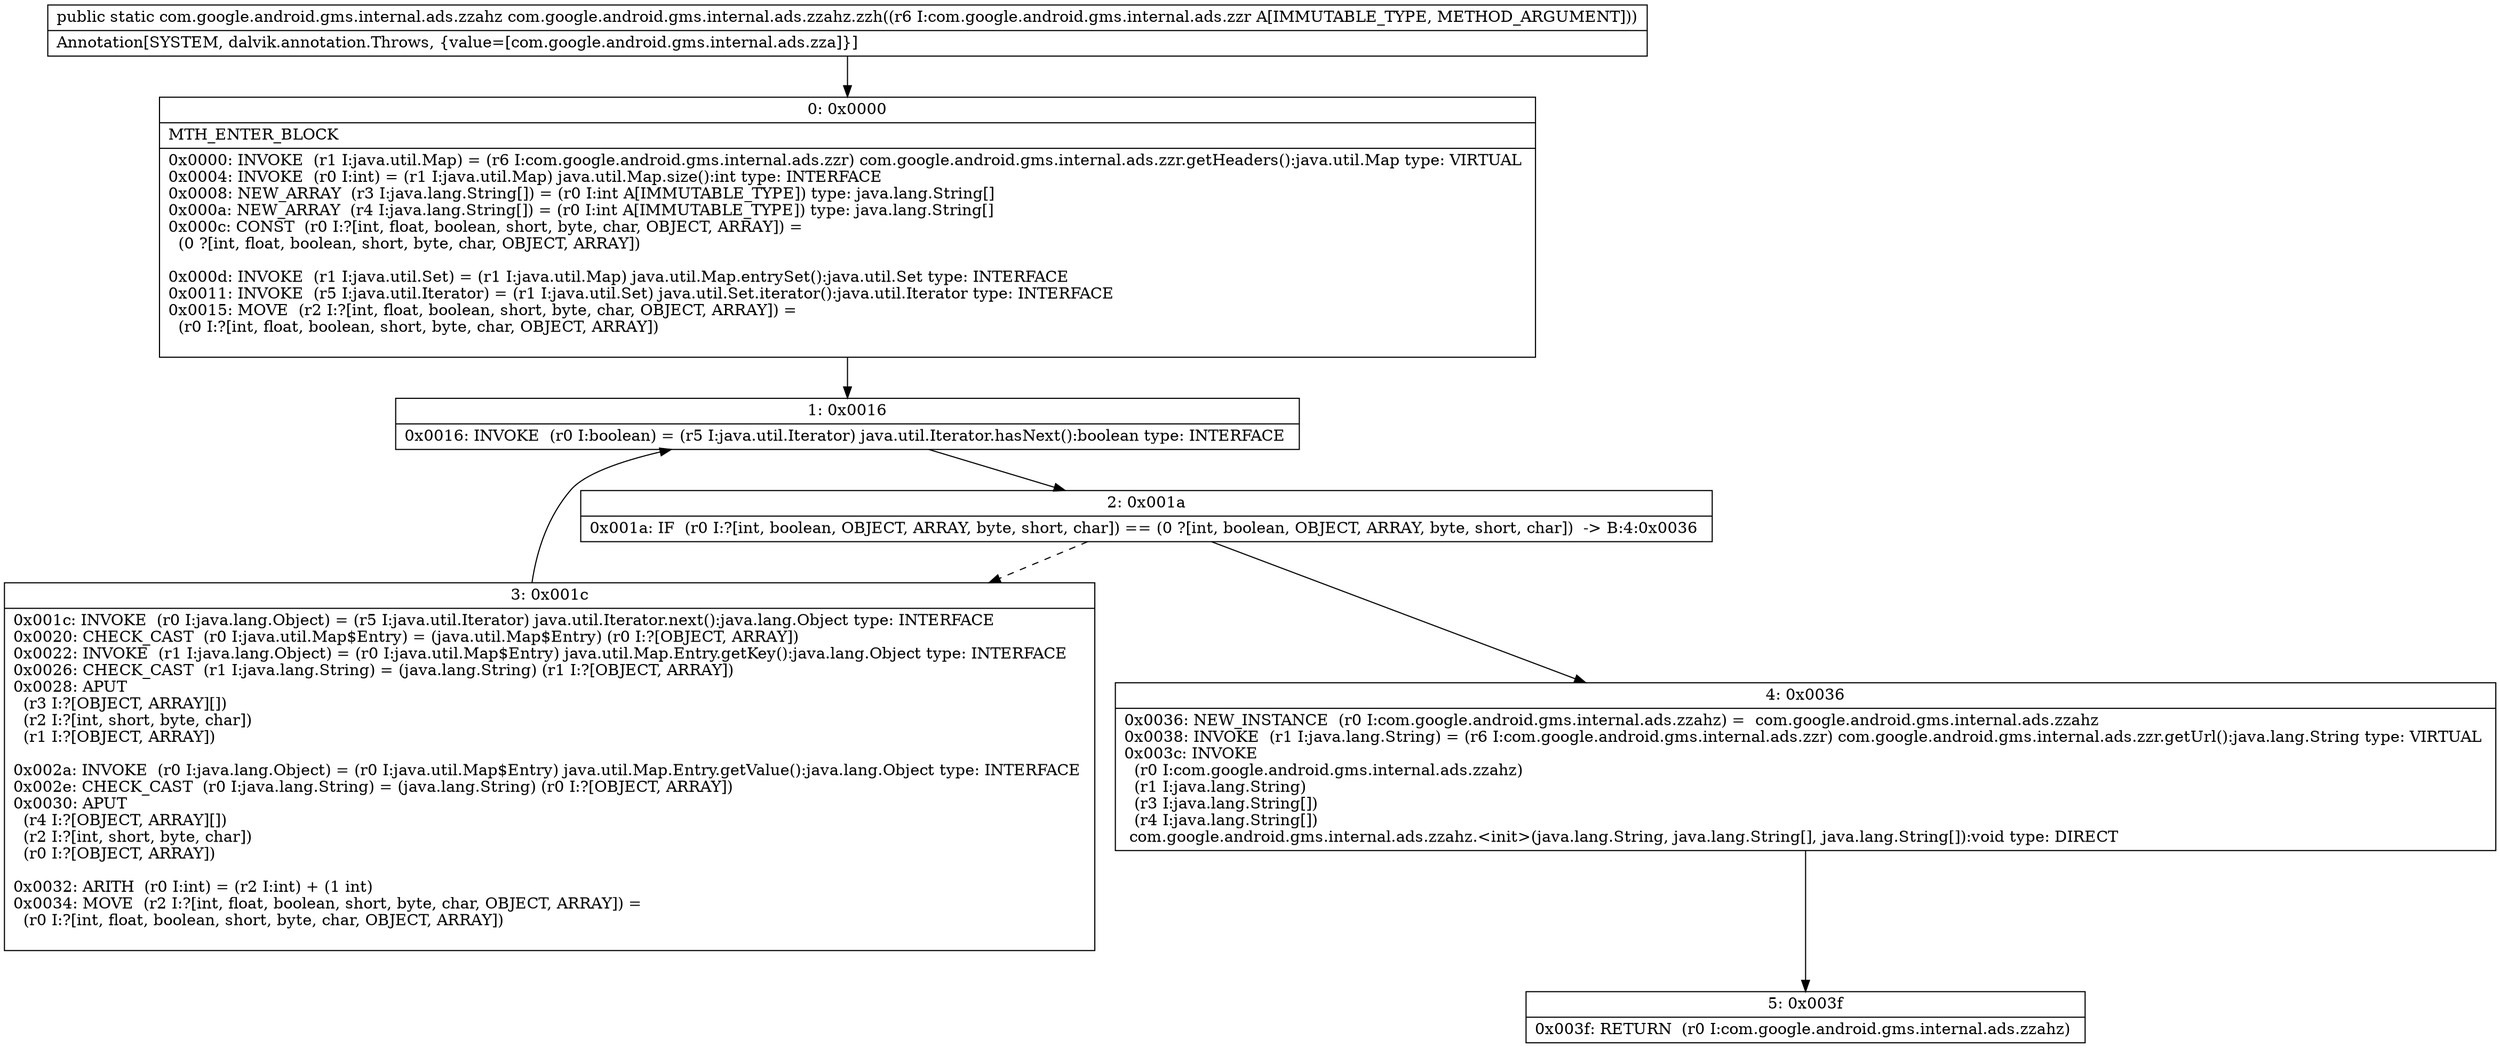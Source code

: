 digraph "CFG forcom.google.android.gms.internal.ads.zzahz.zzh(Lcom\/google\/android\/gms\/internal\/ads\/zzr;)Lcom\/google\/android\/gms\/internal\/ads\/zzahz;" {
Node_0 [shape=record,label="{0\:\ 0x0000|MTH_ENTER_BLOCK\l|0x0000: INVOKE  (r1 I:java.util.Map) = (r6 I:com.google.android.gms.internal.ads.zzr) com.google.android.gms.internal.ads.zzr.getHeaders():java.util.Map type: VIRTUAL \l0x0004: INVOKE  (r0 I:int) = (r1 I:java.util.Map) java.util.Map.size():int type: INTERFACE \l0x0008: NEW_ARRAY  (r3 I:java.lang.String[]) = (r0 I:int A[IMMUTABLE_TYPE]) type: java.lang.String[] \l0x000a: NEW_ARRAY  (r4 I:java.lang.String[]) = (r0 I:int A[IMMUTABLE_TYPE]) type: java.lang.String[] \l0x000c: CONST  (r0 I:?[int, float, boolean, short, byte, char, OBJECT, ARRAY]) = \l  (0 ?[int, float, boolean, short, byte, char, OBJECT, ARRAY])\l \l0x000d: INVOKE  (r1 I:java.util.Set) = (r1 I:java.util.Map) java.util.Map.entrySet():java.util.Set type: INTERFACE \l0x0011: INVOKE  (r5 I:java.util.Iterator) = (r1 I:java.util.Set) java.util.Set.iterator():java.util.Iterator type: INTERFACE \l0x0015: MOVE  (r2 I:?[int, float, boolean, short, byte, char, OBJECT, ARRAY]) = \l  (r0 I:?[int, float, boolean, short, byte, char, OBJECT, ARRAY])\l \l}"];
Node_1 [shape=record,label="{1\:\ 0x0016|0x0016: INVOKE  (r0 I:boolean) = (r5 I:java.util.Iterator) java.util.Iterator.hasNext():boolean type: INTERFACE \l}"];
Node_2 [shape=record,label="{2\:\ 0x001a|0x001a: IF  (r0 I:?[int, boolean, OBJECT, ARRAY, byte, short, char]) == (0 ?[int, boolean, OBJECT, ARRAY, byte, short, char])  \-\> B:4:0x0036 \l}"];
Node_3 [shape=record,label="{3\:\ 0x001c|0x001c: INVOKE  (r0 I:java.lang.Object) = (r5 I:java.util.Iterator) java.util.Iterator.next():java.lang.Object type: INTERFACE \l0x0020: CHECK_CAST  (r0 I:java.util.Map$Entry) = (java.util.Map$Entry) (r0 I:?[OBJECT, ARRAY]) \l0x0022: INVOKE  (r1 I:java.lang.Object) = (r0 I:java.util.Map$Entry) java.util.Map.Entry.getKey():java.lang.Object type: INTERFACE \l0x0026: CHECK_CAST  (r1 I:java.lang.String) = (java.lang.String) (r1 I:?[OBJECT, ARRAY]) \l0x0028: APUT  \l  (r3 I:?[OBJECT, ARRAY][])\l  (r2 I:?[int, short, byte, char])\l  (r1 I:?[OBJECT, ARRAY])\l \l0x002a: INVOKE  (r0 I:java.lang.Object) = (r0 I:java.util.Map$Entry) java.util.Map.Entry.getValue():java.lang.Object type: INTERFACE \l0x002e: CHECK_CAST  (r0 I:java.lang.String) = (java.lang.String) (r0 I:?[OBJECT, ARRAY]) \l0x0030: APUT  \l  (r4 I:?[OBJECT, ARRAY][])\l  (r2 I:?[int, short, byte, char])\l  (r0 I:?[OBJECT, ARRAY])\l \l0x0032: ARITH  (r0 I:int) = (r2 I:int) + (1 int) \l0x0034: MOVE  (r2 I:?[int, float, boolean, short, byte, char, OBJECT, ARRAY]) = \l  (r0 I:?[int, float, boolean, short, byte, char, OBJECT, ARRAY])\l \l}"];
Node_4 [shape=record,label="{4\:\ 0x0036|0x0036: NEW_INSTANCE  (r0 I:com.google.android.gms.internal.ads.zzahz) =  com.google.android.gms.internal.ads.zzahz \l0x0038: INVOKE  (r1 I:java.lang.String) = (r6 I:com.google.android.gms.internal.ads.zzr) com.google.android.gms.internal.ads.zzr.getUrl():java.lang.String type: VIRTUAL \l0x003c: INVOKE  \l  (r0 I:com.google.android.gms.internal.ads.zzahz)\l  (r1 I:java.lang.String)\l  (r3 I:java.lang.String[])\l  (r4 I:java.lang.String[])\l com.google.android.gms.internal.ads.zzahz.\<init\>(java.lang.String, java.lang.String[], java.lang.String[]):void type: DIRECT \l}"];
Node_5 [shape=record,label="{5\:\ 0x003f|0x003f: RETURN  (r0 I:com.google.android.gms.internal.ads.zzahz) \l}"];
MethodNode[shape=record,label="{public static com.google.android.gms.internal.ads.zzahz com.google.android.gms.internal.ads.zzahz.zzh((r6 I:com.google.android.gms.internal.ads.zzr A[IMMUTABLE_TYPE, METHOD_ARGUMENT]))  | Annotation[SYSTEM, dalvik.annotation.Throws, \{value=[com.google.android.gms.internal.ads.zza]\}]\l}"];
MethodNode -> Node_0;
Node_0 -> Node_1;
Node_1 -> Node_2;
Node_2 -> Node_3[style=dashed];
Node_2 -> Node_4;
Node_3 -> Node_1;
Node_4 -> Node_5;
}

